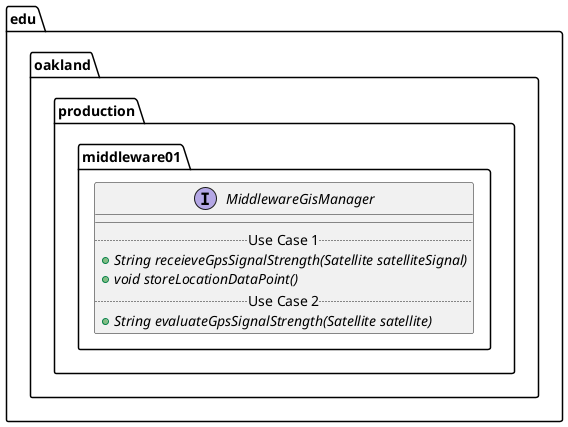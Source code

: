 @startuml MiddlewareGisManager

package edu.oakland.production.middleware01 {
    interface MiddlewareGisManager {
        __
        .. Use Case 1 ..
        {abstract} + String receieveGpsSignalStrength(Satellite satelliteSignal)
        ' Middleware 2 is running evalutaiton concurrently?
        {abstract} + void storeLocationDataPoint()
        ' Called by Middleware 2 in between the 2 "yes" branches
        .. Use Case 2 ..
        {abstract} + String evaluateGpsSignalStrength(Satellite satellite)
        ' Can we print from evaluate? If not, need a way to surface mode
        ' Get mode methods
    }
}

@enduml